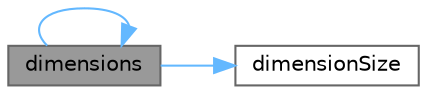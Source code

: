 digraph "dimensions"
{
 // LATEX_PDF_SIZE
  bgcolor="transparent";
  edge [fontname=Helvetica,fontsize=10,labelfontname=Helvetica,labelfontsize=10];
  node [fontname=Helvetica,fontsize=10,shape=box,height=0.2,width=0.4];
  rankdir="LR";
  Node1 [id="Node000001",label="dimensions",height=0.2,width=0.4,color="gray40", fillcolor="grey60", style="filled", fontcolor="black",tooltip="Array of each dimension."];
  Node1 -> Node1 [id="edge1_Node000001_Node000001",color="steelblue1",style="solid",tooltip=" "];
  Node1 -> Node2 [id="edge2_Node000001_Node000002",color="steelblue1",style="solid",tooltip=" "];
  Node2 [id="Node000002",label="dimensionSize",height=0.2,width=0.4,color="grey40", fillcolor="white", style="filled",URL="$classmexplus_1_1_mx_array.html#a43c218ed4d4ddbe240f807fd1a5d9a8b",tooltip="Number of dimensions."];
}
